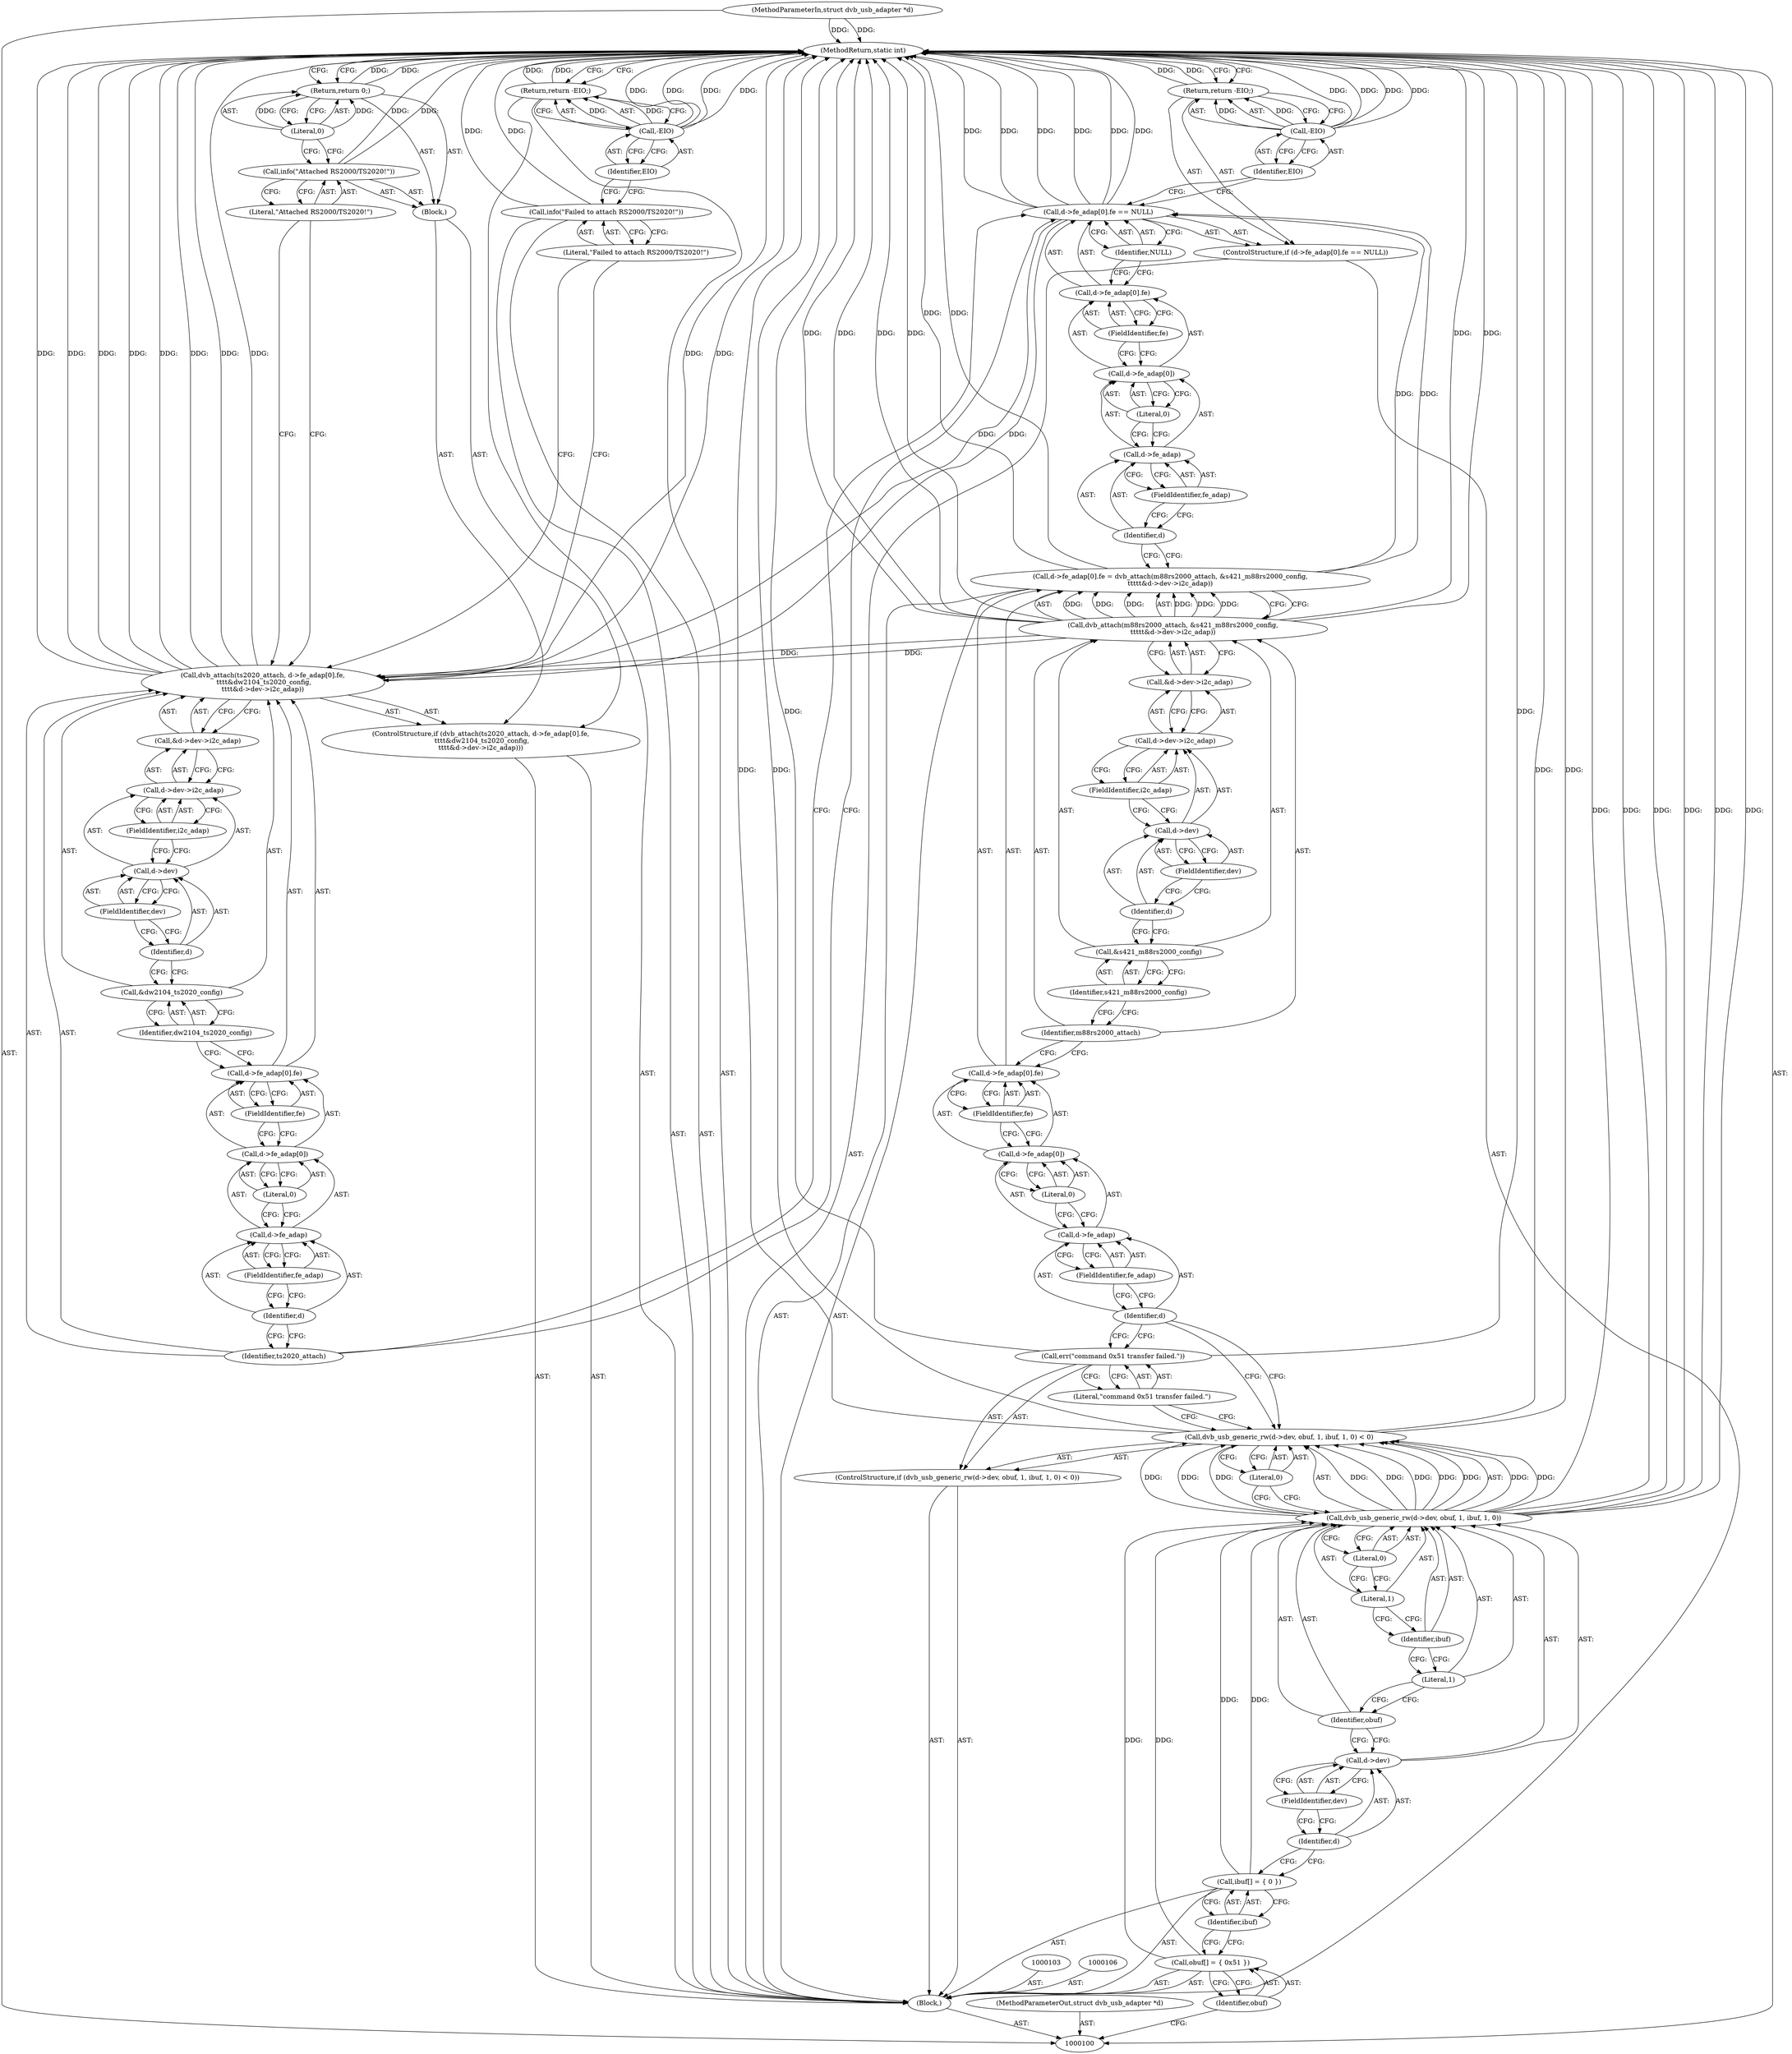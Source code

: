 digraph "1_linux_606142af57dad981b78707234cfbd15f9f7b7125" {
"1000182" [label="(MethodReturn,static int)"];
"1000101" [label="(MethodParameterIn,struct dvb_usb_adapter *d)"];
"1000253" [label="(MethodParameterOut,struct dvb_usb_adapter *d)"];
"1000140" [label="(FieldIdentifier,i2c_adap)"];
"1000135" [label="(Call,&d->dev->i2c_adap)"];
"1000136" [label="(Call,d->dev->i2c_adap)"];
"1000137" [label="(Call,d->dev)"];
"1000138" [label="(Identifier,d)"];
"1000139" [label="(FieldIdentifier,dev)"];
"1000141" [label="(ControlStructure,if (d->fe_adap[0].fe == NULL))"];
"1000148" [label="(Literal,0)"];
"1000149" [label="(FieldIdentifier,fe)"];
"1000150" [label="(Identifier,NULL)"];
"1000142" [label="(Call,d->fe_adap[0].fe == NULL)"];
"1000143" [label="(Call,d->fe_adap[0].fe)"];
"1000144" [label="(Call,d->fe_adap[0])"];
"1000145" [label="(Call,d->fe_adap)"];
"1000146" [label="(Identifier,d)"];
"1000147" [label="(FieldIdentifier,fe_adap)"];
"1000152" [label="(Call,-EIO)"];
"1000153" [label="(Identifier,EIO)"];
"1000151" [label="(Return,return -EIO;)"];
"1000154" [label="(ControlStructure,if (dvb_attach(ts2020_attach, d->fe_adap[0].fe,\n \t\t\t\t&dw2104_ts2020_config,\n\t\t\t\t&d->dev->i2c_adap)))"];
"1000156" [label="(Identifier,ts2020_attach)"];
"1000157" [label="(Call,d->fe_adap[0].fe)"];
"1000158" [label="(Call,d->fe_adap[0])"];
"1000159" [label="(Call,d->fe_adap)"];
"1000160" [label="(Identifier,d)"];
"1000161" [label="(FieldIdentifier,fe_adap)"];
"1000162" [label="(Literal,0)"];
"1000163" [label="(FieldIdentifier,fe)"];
"1000155" [label="(Call,dvb_attach(ts2020_attach, d->fe_adap[0].fe,\n \t\t\t\t&dw2104_ts2020_config,\n\t\t\t\t&d->dev->i2c_adap))"];
"1000164" [label="(Call,&dw2104_ts2020_config)"];
"1000165" [label="(Identifier,dw2104_ts2020_config)"];
"1000171" [label="(FieldIdentifier,i2c_adap)"];
"1000172" [label="(Block,)"];
"1000166" [label="(Call,&d->dev->i2c_adap)"];
"1000167" [label="(Call,d->dev->i2c_adap)"];
"1000168" [label="(Call,d->dev)"];
"1000169" [label="(Identifier,d)"];
"1000170" [label="(FieldIdentifier,dev)"];
"1000173" [label="(Call,info(\"Attached RS2000/TS2020!\"))"];
"1000174" [label="(Literal,\"Attached RS2000/TS2020!\")"];
"1000176" [label="(Literal,0)"];
"1000175" [label="(Return,return 0;)"];
"1000102" [label="(Block,)"];
"1000177" [label="(Call,info(\"Failed to attach RS2000/TS2020!\"))"];
"1000178" [label="(Literal,\"Failed to attach RS2000/TS2020!\")"];
"1000179" [label="(Return,return -EIO;)"];
"1000180" [label="(Call,-EIO)"];
"1000181" [label="(Identifier,EIO)"];
"1000104" [label="(Call,obuf[] = { 0x51 })"];
"1000105" [label="(Identifier,obuf)"];
"1000107" [label="(Call,ibuf[] = { 0 })"];
"1000108" [label="(Identifier,ibuf)"];
"1000109" [label="(ControlStructure,if (dvb_usb_generic_rw(d->dev, obuf, 1, ibuf, 1, 0) < 0))"];
"1000112" [label="(Call,d->dev)"];
"1000113" [label="(Identifier,d)"];
"1000114" [label="(FieldIdentifier,dev)"];
"1000115" [label="(Identifier,obuf)"];
"1000116" [label="(Literal,1)"];
"1000117" [label="(Identifier,ibuf)"];
"1000118" [label="(Literal,1)"];
"1000110" [label="(Call,dvb_usb_generic_rw(d->dev, obuf, 1, ibuf, 1, 0) < 0)"];
"1000111" [label="(Call,dvb_usb_generic_rw(d->dev, obuf, 1, ibuf, 1, 0))"];
"1000119" [label="(Literal,0)"];
"1000120" [label="(Literal,0)"];
"1000121" [label="(Call,err(\"command 0x51 transfer failed.\"))"];
"1000122" [label="(Literal,\"command 0x51 transfer failed.\")"];
"1000123" [label="(Call,d->fe_adap[0].fe = dvb_attach(m88rs2000_attach, &s421_m88rs2000_config,\n\t\t\t\t\t&d->dev->i2c_adap))"];
"1000124" [label="(Call,d->fe_adap[0].fe)"];
"1000125" [label="(Call,d->fe_adap[0])"];
"1000126" [label="(Call,d->fe_adap)"];
"1000127" [label="(Identifier,d)"];
"1000129" [label="(Literal,0)"];
"1000130" [label="(FieldIdentifier,fe)"];
"1000131" [label="(Call,dvb_attach(m88rs2000_attach, &s421_m88rs2000_config,\n\t\t\t\t\t&d->dev->i2c_adap))"];
"1000132" [label="(Identifier,m88rs2000_attach)"];
"1000128" [label="(FieldIdentifier,fe_adap)"];
"1000133" [label="(Call,&s421_m88rs2000_config)"];
"1000134" [label="(Identifier,s421_m88rs2000_config)"];
"1000182" -> "1000100"  [label="AST: "];
"1000182" -> "1000151"  [label="CFG: "];
"1000182" -> "1000175"  [label="CFG: "];
"1000182" -> "1000179"  [label="CFG: "];
"1000179" -> "1000182"  [label="DDG: "];
"1000175" -> "1000182"  [label="DDG: "];
"1000151" -> "1000182"  [label="DDG: "];
"1000111" -> "1000182"  [label="DDG: "];
"1000111" -> "1000182"  [label="DDG: "];
"1000111" -> "1000182"  [label="DDG: "];
"1000155" -> "1000182"  [label="DDG: "];
"1000155" -> "1000182"  [label="DDG: "];
"1000155" -> "1000182"  [label="DDG: "];
"1000155" -> "1000182"  [label="DDG: "];
"1000155" -> "1000182"  [label="DDG: "];
"1000142" -> "1000182"  [label="DDG: "];
"1000142" -> "1000182"  [label="DDG: "];
"1000142" -> "1000182"  [label="DDG: "];
"1000180" -> "1000182"  [label="DDG: "];
"1000180" -> "1000182"  [label="DDG: "];
"1000152" -> "1000182"  [label="DDG: "];
"1000152" -> "1000182"  [label="DDG: "];
"1000110" -> "1000182"  [label="DDG: "];
"1000110" -> "1000182"  [label="DDG: "];
"1000123" -> "1000182"  [label="DDG: "];
"1000131" -> "1000182"  [label="DDG: "];
"1000131" -> "1000182"  [label="DDG: "];
"1000131" -> "1000182"  [label="DDG: "];
"1000121" -> "1000182"  [label="DDG: "];
"1000101" -> "1000182"  [label="DDG: "];
"1000173" -> "1000182"  [label="DDG: "];
"1000177" -> "1000182"  [label="DDG: "];
"1000101" -> "1000100"  [label="AST: "];
"1000101" -> "1000182"  [label="DDG: "];
"1000253" -> "1000100"  [label="AST: "];
"1000140" -> "1000136"  [label="AST: "];
"1000140" -> "1000137"  [label="CFG: "];
"1000136" -> "1000140"  [label="CFG: "];
"1000135" -> "1000131"  [label="AST: "];
"1000135" -> "1000136"  [label="CFG: "];
"1000136" -> "1000135"  [label="AST: "];
"1000131" -> "1000135"  [label="CFG: "];
"1000136" -> "1000135"  [label="AST: "];
"1000136" -> "1000140"  [label="CFG: "];
"1000137" -> "1000136"  [label="AST: "];
"1000140" -> "1000136"  [label="AST: "];
"1000135" -> "1000136"  [label="CFG: "];
"1000137" -> "1000136"  [label="AST: "];
"1000137" -> "1000139"  [label="CFG: "];
"1000138" -> "1000137"  [label="AST: "];
"1000139" -> "1000137"  [label="AST: "];
"1000140" -> "1000137"  [label="CFG: "];
"1000138" -> "1000137"  [label="AST: "];
"1000138" -> "1000133"  [label="CFG: "];
"1000139" -> "1000138"  [label="CFG: "];
"1000139" -> "1000137"  [label="AST: "];
"1000139" -> "1000138"  [label="CFG: "];
"1000137" -> "1000139"  [label="CFG: "];
"1000141" -> "1000102"  [label="AST: "];
"1000142" -> "1000141"  [label="AST: "];
"1000151" -> "1000141"  [label="AST: "];
"1000148" -> "1000144"  [label="AST: "];
"1000148" -> "1000145"  [label="CFG: "];
"1000144" -> "1000148"  [label="CFG: "];
"1000149" -> "1000143"  [label="AST: "];
"1000149" -> "1000144"  [label="CFG: "];
"1000143" -> "1000149"  [label="CFG: "];
"1000150" -> "1000142"  [label="AST: "];
"1000150" -> "1000143"  [label="CFG: "];
"1000142" -> "1000150"  [label="CFG: "];
"1000142" -> "1000141"  [label="AST: "];
"1000142" -> "1000150"  [label="CFG: "];
"1000143" -> "1000142"  [label="AST: "];
"1000150" -> "1000142"  [label="AST: "];
"1000153" -> "1000142"  [label="CFG: "];
"1000156" -> "1000142"  [label="CFG: "];
"1000142" -> "1000182"  [label="DDG: "];
"1000142" -> "1000182"  [label="DDG: "];
"1000142" -> "1000182"  [label="DDG: "];
"1000123" -> "1000142"  [label="DDG: "];
"1000142" -> "1000155"  [label="DDG: "];
"1000143" -> "1000142"  [label="AST: "];
"1000143" -> "1000149"  [label="CFG: "];
"1000144" -> "1000143"  [label="AST: "];
"1000149" -> "1000143"  [label="AST: "];
"1000150" -> "1000143"  [label="CFG: "];
"1000144" -> "1000143"  [label="AST: "];
"1000144" -> "1000148"  [label="CFG: "];
"1000145" -> "1000144"  [label="AST: "];
"1000148" -> "1000144"  [label="AST: "];
"1000149" -> "1000144"  [label="CFG: "];
"1000145" -> "1000144"  [label="AST: "];
"1000145" -> "1000147"  [label="CFG: "];
"1000146" -> "1000145"  [label="AST: "];
"1000147" -> "1000145"  [label="AST: "];
"1000148" -> "1000145"  [label="CFG: "];
"1000146" -> "1000145"  [label="AST: "];
"1000146" -> "1000123"  [label="CFG: "];
"1000147" -> "1000146"  [label="CFG: "];
"1000147" -> "1000145"  [label="AST: "];
"1000147" -> "1000146"  [label="CFG: "];
"1000145" -> "1000147"  [label="CFG: "];
"1000152" -> "1000151"  [label="AST: "];
"1000152" -> "1000153"  [label="CFG: "];
"1000153" -> "1000152"  [label="AST: "];
"1000151" -> "1000152"  [label="CFG: "];
"1000152" -> "1000182"  [label="DDG: "];
"1000152" -> "1000182"  [label="DDG: "];
"1000152" -> "1000151"  [label="DDG: "];
"1000153" -> "1000152"  [label="AST: "];
"1000153" -> "1000142"  [label="CFG: "];
"1000152" -> "1000153"  [label="CFG: "];
"1000151" -> "1000141"  [label="AST: "];
"1000151" -> "1000152"  [label="CFG: "];
"1000152" -> "1000151"  [label="AST: "];
"1000182" -> "1000151"  [label="CFG: "];
"1000151" -> "1000182"  [label="DDG: "];
"1000152" -> "1000151"  [label="DDG: "];
"1000154" -> "1000102"  [label="AST: "];
"1000155" -> "1000154"  [label="AST: "];
"1000172" -> "1000154"  [label="AST: "];
"1000156" -> "1000155"  [label="AST: "];
"1000156" -> "1000142"  [label="CFG: "];
"1000160" -> "1000156"  [label="CFG: "];
"1000157" -> "1000155"  [label="AST: "];
"1000157" -> "1000163"  [label="CFG: "];
"1000158" -> "1000157"  [label="AST: "];
"1000163" -> "1000157"  [label="AST: "];
"1000165" -> "1000157"  [label="CFG: "];
"1000158" -> "1000157"  [label="AST: "];
"1000158" -> "1000162"  [label="CFG: "];
"1000159" -> "1000158"  [label="AST: "];
"1000162" -> "1000158"  [label="AST: "];
"1000163" -> "1000158"  [label="CFG: "];
"1000159" -> "1000158"  [label="AST: "];
"1000159" -> "1000161"  [label="CFG: "];
"1000160" -> "1000159"  [label="AST: "];
"1000161" -> "1000159"  [label="AST: "];
"1000162" -> "1000159"  [label="CFG: "];
"1000160" -> "1000159"  [label="AST: "];
"1000160" -> "1000156"  [label="CFG: "];
"1000161" -> "1000160"  [label="CFG: "];
"1000161" -> "1000159"  [label="AST: "];
"1000161" -> "1000160"  [label="CFG: "];
"1000159" -> "1000161"  [label="CFG: "];
"1000162" -> "1000158"  [label="AST: "];
"1000162" -> "1000159"  [label="CFG: "];
"1000158" -> "1000162"  [label="CFG: "];
"1000163" -> "1000157"  [label="AST: "];
"1000163" -> "1000158"  [label="CFG: "];
"1000157" -> "1000163"  [label="CFG: "];
"1000155" -> "1000154"  [label="AST: "];
"1000155" -> "1000166"  [label="CFG: "];
"1000156" -> "1000155"  [label="AST: "];
"1000157" -> "1000155"  [label="AST: "];
"1000164" -> "1000155"  [label="AST: "];
"1000166" -> "1000155"  [label="AST: "];
"1000174" -> "1000155"  [label="CFG: "];
"1000178" -> "1000155"  [label="CFG: "];
"1000155" -> "1000182"  [label="DDG: "];
"1000155" -> "1000182"  [label="DDG: "];
"1000155" -> "1000182"  [label="DDG: "];
"1000155" -> "1000182"  [label="DDG: "];
"1000155" -> "1000182"  [label="DDG: "];
"1000142" -> "1000155"  [label="DDG: "];
"1000131" -> "1000155"  [label="DDG: "];
"1000164" -> "1000155"  [label="AST: "];
"1000164" -> "1000165"  [label="CFG: "];
"1000165" -> "1000164"  [label="AST: "];
"1000169" -> "1000164"  [label="CFG: "];
"1000165" -> "1000164"  [label="AST: "];
"1000165" -> "1000157"  [label="CFG: "];
"1000164" -> "1000165"  [label="CFG: "];
"1000171" -> "1000167"  [label="AST: "];
"1000171" -> "1000168"  [label="CFG: "];
"1000167" -> "1000171"  [label="CFG: "];
"1000172" -> "1000154"  [label="AST: "];
"1000173" -> "1000172"  [label="AST: "];
"1000175" -> "1000172"  [label="AST: "];
"1000166" -> "1000155"  [label="AST: "];
"1000166" -> "1000167"  [label="CFG: "];
"1000167" -> "1000166"  [label="AST: "];
"1000155" -> "1000166"  [label="CFG: "];
"1000167" -> "1000166"  [label="AST: "];
"1000167" -> "1000171"  [label="CFG: "];
"1000168" -> "1000167"  [label="AST: "];
"1000171" -> "1000167"  [label="AST: "];
"1000166" -> "1000167"  [label="CFG: "];
"1000168" -> "1000167"  [label="AST: "];
"1000168" -> "1000170"  [label="CFG: "];
"1000169" -> "1000168"  [label="AST: "];
"1000170" -> "1000168"  [label="AST: "];
"1000171" -> "1000168"  [label="CFG: "];
"1000169" -> "1000168"  [label="AST: "];
"1000169" -> "1000164"  [label="CFG: "];
"1000170" -> "1000169"  [label="CFG: "];
"1000170" -> "1000168"  [label="AST: "];
"1000170" -> "1000169"  [label="CFG: "];
"1000168" -> "1000170"  [label="CFG: "];
"1000173" -> "1000172"  [label="AST: "];
"1000173" -> "1000174"  [label="CFG: "];
"1000174" -> "1000173"  [label="AST: "];
"1000176" -> "1000173"  [label="CFG: "];
"1000173" -> "1000182"  [label="DDG: "];
"1000174" -> "1000173"  [label="AST: "];
"1000174" -> "1000155"  [label="CFG: "];
"1000173" -> "1000174"  [label="CFG: "];
"1000176" -> "1000175"  [label="AST: "];
"1000176" -> "1000173"  [label="CFG: "];
"1000175" -> "1000176"  [label="CFG: "];
"1000176" -> "1000175"  [label="DDG: "];
"1000175" -> "1000172"  [label="AST: "];
"1000175" -> "1000176"  [label="CFG: "];
"1000176" -> "1000175"  [label="AST: "];
"1000182" -> "1000175"  [label="CFG: "];
"1000175" -> "1000182"  [label="DDG: "];
"1000176" -> "1000175"  [label="DDG: "];
"1000102" -> "1000100"  [label="AST: "];
"1000103" -> "1000102"  [label="AST: "];
"1000104" -> "1000102"  [label="AST: "];
"1000106" -> "1000102"  [label="AST: "];
"1000107" -> "1000102"  [label="AST: "];
"1000109" -> "1000102"  [label="AST: "];
"1000123" -> "1000102"  [label="AST: "];
"1000141" -> "1000102"  [label="AST: "];
"1000154" -> "1000102"  [label="AST: "];
"1000177" -> "1000102"  [label="AST: "];
"1000179" -> "1000102"  [label="AST: "];
"1000177" -> "1000102"  [label="AST: "];
"1000177" -> "1000178"  [label="CFG: "];
"1000178" -> "1000177"  [label="AST: "];
"1000181" -> "1000177"  [label="CFG: "];
"1000177" -> "1000182"  [label="DDG: "];
"1000178" -> "1000177"  [label="AST: "];
"1000178" -> "1000155"  [label="CFG: "];
"1000177" -> "1000178"  [label="CFG: "];
"1000179" -> "1000102"  [label="AST: "];
"1000179" -> "1000180"  [label="CFG: "];
"1000180" -> "1000179"  [label="AST: "];
"1000182" -> "1000179"  [label="CFG: "];
"1000179" -> "1000182"  [label="DDG: "];
"1000180" -> "1000179"  [label="DDG: "];
"1000180" -> "1000179"  [label="AST: "];
"1000180" -> "1000181"  [label="CFG: "];
"1000181" -> "1000180"  [label="AST: "];
"1000179" -> "1000180"  [label="CFG: "];
"1000180" -> "1000182"  [label="DDG: "];
"1000180" -> "1000182"  [label="DDG: "];
"1000180" -> "1000179"  [label="DDG: "];
"1000181" -> "1000180"  [label="AST: "];
"1000181" -> "1000177"  [label="CFG: "];
"1000180" -> "1000181"  [label="CFG: "];
"1000104" -> "1000102"  [label="AST: "];
"1000104" -> "1000105"  [label="CFG: "];
"1000105" -> "1000104"  [label="AST: "];
"1000108" -> "1000104"  [label="CFG: "];
"1000104" -> "1000111"  [label="DDG: "];
"1000105" -> "1000104"  [label="AST: "];
"1000105" -> "1000100"  [label="CFG: "];
"1000104" -> "1000105"  [label="CFG: "];
"1000107" -> "1000102"  [label="AST: "];
"1000107" -> "1000108"  [label="CFG: "];
"1000108" -> "1000107"  [label="AST: "];
"1000113" -> "1000107"  [label="CFG: "];
"1000107" -> "1000111"  [label="DDG: "];
"1000108" -> "1000107"  [label="AST: "];
"1000108" -> "1000104"  [label="CFG: "];
"1000107" -> "1000108"  [label="CFG: "];
"1000109" -> "1000102"  [label="AST: "];
"1000110" -> "1000109"  [label="AST: "];
"1000121" -> "1000109"  [label="AST: "];
"1000112" -> "1000111"  [label="AST: "];
"1000112" -> "1000114"  [label="CFG: "];
"1000113" -> "1000112"  [label="AST: "];
"1000114" -> "1000112"  [label="AST: "];
"1000115" -> "1000112"  [label="CFG: "];
"1000113" -> "1000112"  [label="AST: "];
"1000113" -> "1000107"  [label="CFG: "];
"1000114" -> "1000113"  [label="CFG: "];
"1000114" -> "1000112"  [label="AST: "];
"1000114" -> "1000113"  [label="CFG: "];
"1000112" -> "1000114"  [label="CFG: "];
"1000115" -> "1000111"  [label="AST: "];
"1000115" -> "1000112"  [label="CFG: "];
"1000116" -> "1000115"  [label="CFG: "];
"1000116" -> "1000111"  [label="AST: "];
"1000116" -> "1000115"  [label="CFG: "];
"1000117" -> "1000116"  [label="CFG: "];
"1000117" -> "1000111"  [label="AST: "];
"1000117" -> "1000116"  [label="CFG: "];
"1000118" -> "1000117"  [label="CFG: "];
"1000118" -> "1000111"  [label="AST: "];
"1000118" -> "1000117"  [label="CFG: "];
"1000119" -> "1000118"  [label="CFG: "];
"1000110" -> "1000109"  [label="AST: "];
"1000110" -> "1000120"  [label="CFG: "];
"1000111" -> "1000110"  [label="AST: "];
"1000120" -> "1000110"  [label="AST: "];
"1000122" -> "1000110"  [label="CFG: "];
"1000127" -> "1000110"  [label="CFG: "];
"1000110" -> "1000182"  [label="DDG: "];
"1000110" -> "1000182"  [label="DDG: "];
"1000111" -> "1000110"  [label="DDG: "];
"1000111" -> "1000110"  [label="DDG: "];
"1000111" -> "1000110"  [label="DDG: "];
"1000111" -> "1000110"  [label="DDG: "];
"1000111" -> "1000110"  [label="DDG: "];
"1000111" -> "1000110"  [label="AST: "];
"1000111" -> "1000119"  [label="CFG: "];
"1000112" -> "1000111"  [label="AST: "];
"1000115" -> "1000111"  [label="AST: "];
"1000116" -> "1000111"  [label="AST: "];
"1000117" -> "1000111"  [label="AST: "];
"1000118" -> "1000111"  [label="AST: "];
"1000119" -> "1000111"  [label="AST: "];
"1000120" -> "1000111"  [label="CFG: "];
"1000111" -> "1000182"  [label="DDG: "];
"1000111" -> "1000182"  [label="DDG: "];
"1000111" -> "1000182"  [label="DDG: "];
"1000111" -> "1000110"  [label="DDG: "];
"1000111" -> "1000110"  [label="DDG: "];
"1000111" -> "1000110"  [label="DDG: "];
"1000111" -> "1000110"  [label="DDG: "];
"1000111" -> "1000110"  [label="DDG: "];
"1000104" -> "1000111"  [label="DDG: "];
"1000107" -> "1000111"  [label="DDG: "];
"1000119" -> "1000111"  [label="AST: "];
"1000119" -> "1000118"  [label="CFG: "];
"1000111" -> "1000119"  [label="CFG: "];
"1000120" -> "1000110"  [label="AST: "];
"1000120" -> "1000111"  [label="CFG: "];
"1000110" -> "1000120"  [label="CFG: "];
"1000121" -> "1000109"  [label="AST: "];
"1000121" -> "1000122"  [label="CFG: "];
"1000122" -> "1000121"  [label="AST: "];
"1000127" -> "1000121"  [label="CFG: "];
"1000121" -> "1000182"  [label="DDG: "];
"1000122" -> "1000121"  [label="AST: "];
"1000122" -> "1000110"  [label="CFG: "];
"1000121" -> "1000122"  [label="CFG: "];
"1000123" -> "1000102"  [label="AST: "];
"1000123" -> "1000131"  [label="CFG: "];
"1000124" -> "1000123"  [label="AST: "];
"1000131" -> "1000123"  [label="AST: "];
"1000146" -> "1000123"  [label="CFG: "];
"1000123" -> "1000182"  [label="DDG: "];
"1000131" -> "1000123"  [label="DDG: "];
"1000131" -> "1000123"  [label="DDG: "];
"1000131" -> "1000123"  [label="DDG: "];
"1000123" -> "1000142"  [label="DDG: "];
"1000124" -> "1000123"  [label="AST: "];
"1000124" -> "1000130"  [label="CFG: "];
"1000125" -> "1000124"  [label="AST: "];
"1000130" -> "1000124"  [label="AST: "];
"1000132" -> "1000124"  [label="CFG: "];
"1000125" -> "1000124"  [label="AST: "];
"1000125" -> "1000129"  [label="CFG: "];
"1000126" -> "1000125"  [label="AST: "];
"1000129" -> "1000125"  [label="AST: "];
"1000130" -> "1000125"  [label="CFG: "];
"1000126" -> "1000125"  [label="AST: "];
"1000126" -> "1000128"  [label="CFG: "];
"1000127" -> "1000126"  [label="AST: "];
"1000128" -> "1000126"  [label="AST: "];
"1000129" -> "1000126"  [label="CFG: "];
"1000127" -> "1000126"  [label="AST: "];
"1000127" -> "1000121"  [label="CFG: "];
"1000127" -> "1000110"  [label="CFG: "];
"1000128" -> "1000127"  [label="CFG: "];
"1000129" -> "1000125"  [label="AST: "];
"1000129" -> "1000126"  [label="CFG: "];
"1000125" -> "1000129"  [label="CFG: "];
"1000130" -> "1000124"  [label="AST: "];
"1000130" -> "1000125"  [label="CFG: "];
"1000124" -> "1000130"  [label="CFG: "];
"1000131" -> "1000123"  [label="AST: "];
"1000131" -> "1000135"  [label="CFG: "];
"1000132" -> "1000131"  [label="AST: "];
"1000133" -> "1000131"  [label="AST: "];
"1000135" -> "1000131"  [label="AST: "];
"1000123" -> "1000131"  [label="CFG: "];
"1000131" -> "1000182"  [label="DDG: "];
"1000131" -> "1000182"  [label="DDG: "];
"1000131" -> "1000182"  [label="DDG: "];
"1000131" -> "1000123"  [label="DDG: "];
"1000131" -> "1000123"  [label="DDG: "];
"1000131" -> "1000123"  [label="DDG: "];
"1000131" -> "1000155"  [label="DDG: "];
"1000132" -> "1000131"  [label="AST: "];
"1000132" -> "1000124"  [label="CFG: "];
"1000134" -> "1000132"  [label="CFG: "];
"1000128" -> "1000126"  [label="AST: "];
"1000128" -> "1000127"  [label="CFG: "];
"1000126" -> "1000128"  [label="CFG: "];
"1000133" -> "1000131"  [label="AST: "];
"1000133" -> "1000134"  [label="CFG: "];
"1000134" -> "1000133"  [label="AST: "];
"1000138" -> "1000133"  [label="CFG: "];
"1000134" -> "1000133"  [label="AST: "];
"1000134" -> "1000132"  [label="CFG: "];
"1000133" -> "1000134"  [label="CFG: "];
}
